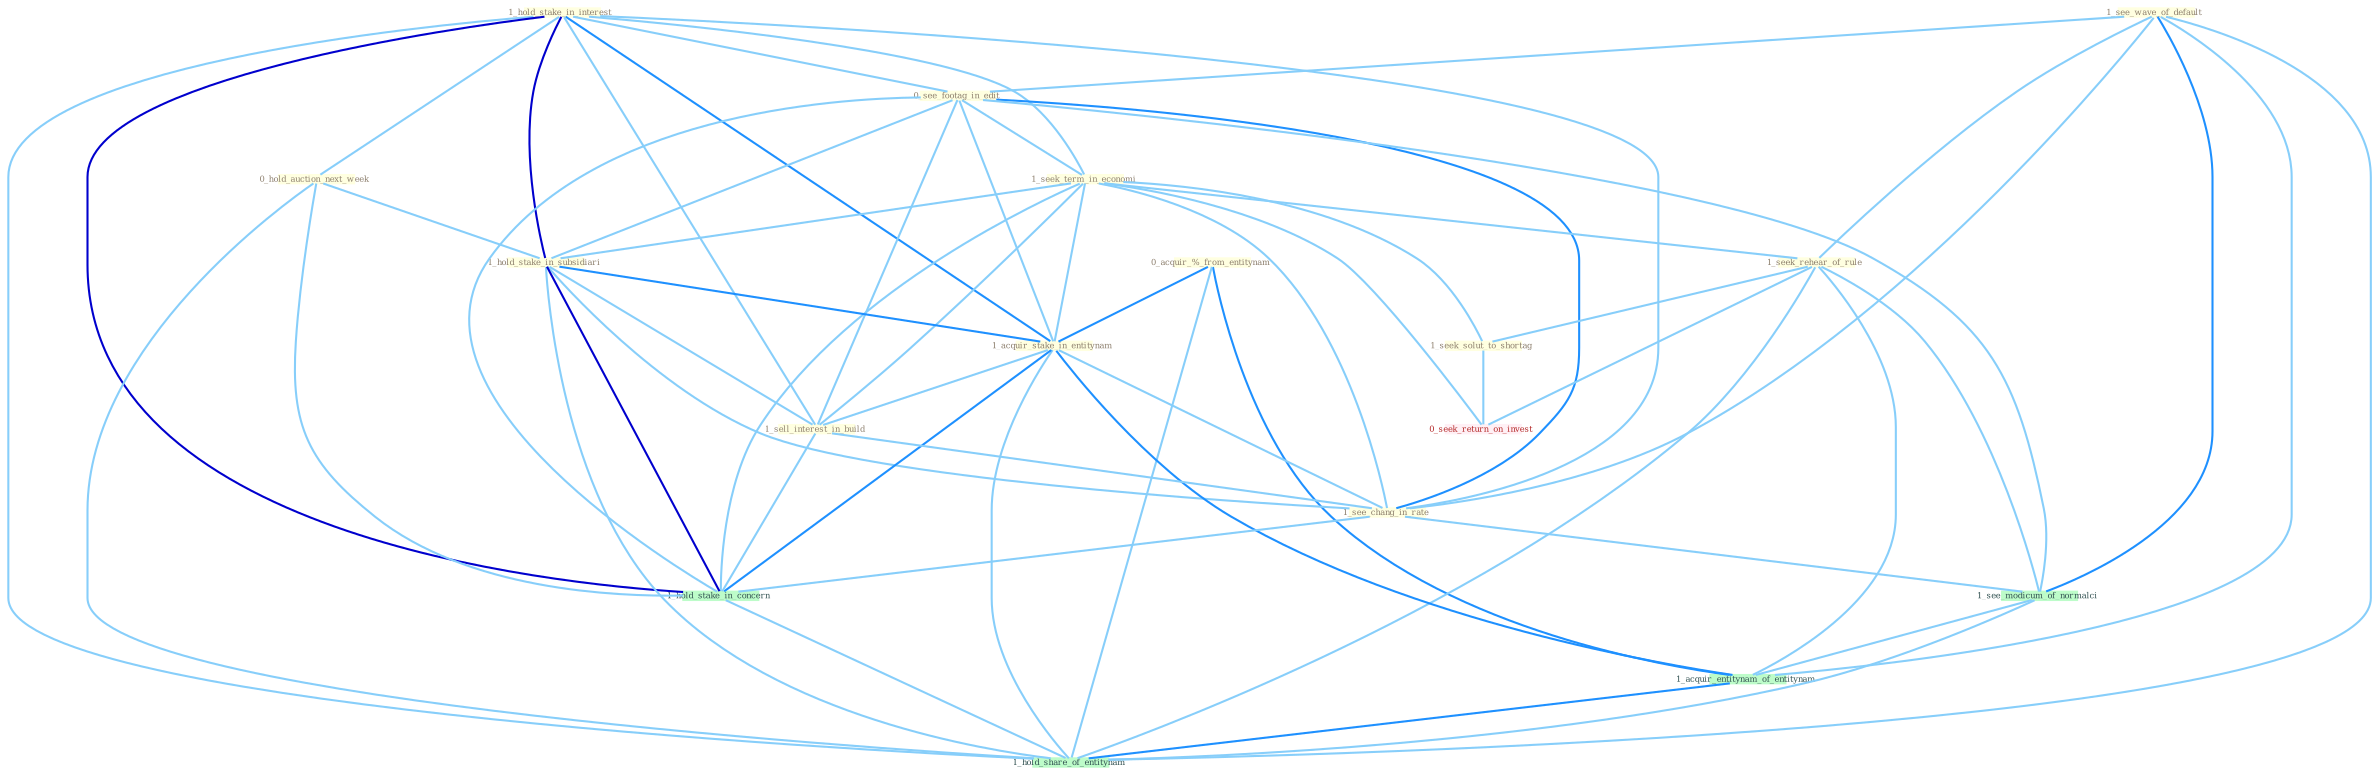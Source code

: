 Graph G{ 
    node
    [shape=polygon,style=filled,width=.5,height=.06,color="#BDFCC9",fixedsize=true,fontsize=4,
    fontcolor="#2f4f4f"];
    {node
    [color="#ffffe0", fontcolor="#8b7d6b"] "0_acquir_%_from_entitynam " "1_hold_stake_in_interest " "1_see_wave_of_default " "0_see_footag_in_edit " "0_hold_auction_next_week " "1_seek_term_in_economi " "1_hold_stake_in_subsidiari " "1_seek_rehear_of_rule " "1_seek_solut_to_shortag " "1_acquir_stake_in_entitynam " "1_sell_interest_in_build " "1_see_chang_in_rate "}
{node [color="#fff0f5", fontcolor="#b22222"] "0_seek_return_on_invest "}
edge [color="#B0E2FF"];

	"0_acquir_%_from_entitynam " -- "1_acquir_stake_in_entitynam " [w="2", color="#1e90ff" , len=0.8];
	"0_acquir_%_from_entitynam " -- "1_acquir_entitynam_of_entitynam " [w="2", color="#1e90ff" , len=0.8];
	"0_acquir_%_from_entitynam " -- "1_hold_share_of_entitynam " [w="1", color="#87cefa" ];
	"1_hold_stake_in_interest " -- "0_see_footag_in_edit " [w="1", color="#87cefa" ];
	"1_hold_stake_in_interest " -- "0_hold_auction_next_week " [w="1", color="#87cefa" ];
	"1_hold_stake_in_interest " -- "1_seek_term_in_economi " [w="1", color="#87cefa" ];
	"1_hold_stake_in_interest " -- "1_hold_stake_in_subsidiari " [w="3", color="#0000cd" , len=0.6];
	"1_hold_stake_in_interest " -- "1_acquir_stake_in_entitynam " [w="2", color="#1e90ff" , len=0.8];
	"1_hold_stake_in_interest " -- "1_sell_interest_in_build " [w="1", color="#87cefa" ];
	"1_hold_stake_in_interest " -- "1_see_chang_in_rate " [w="1", color="#87cefa" ];
	"1_hold_stake_in_interest " -- "1_hold_stake_in_concern " [w="3", color="#0000cd" , len=0.6];
	"1_hold_stake_in_interest " -- "1_hold_share_of_entitynam " [w="1", color="#87cefa" ];
	"1_see_wave_of_default " -- "0_see_footag_in_edit " [w="1", color="#87cefa" ];
	"1_see_wave_of_default " -- "1_seek_rehear_of_rule " [w="1", color="#87cefa" ];
	"1_see_wave_of_default " -- "1_see_chang_in_rate " [w="1", color="#87cefa" ];
	"1_see_wave_of_default " -- "1_see_modicum_of_normalci " [w="2", color="#1e90ff" , len=0.8];
	"1_see_wave_of_default " -- "1_acquir_entitynam_of_entitynam " [w="1", color="#87cefa" ];
	"1_see_wave_of_default " -- "1_hold_share_of_entitynam " [w="1", color="#87cefa" ];
	"0_see_footag_in_edit " -- "1_seek_term_in_economi " [w="1", color="#87cefa" ];
	"0_see_footag_in_edit " -- "1_hold_stake_in_subsidiari " [w="1", color="#87cefa" ];
	"0_see_footag_in_edit " -- "1_acquir_stake_in_entitynam " [w="1", color="#87cefa" ];
	"0_see_footag_in_edit " -- "1_sell_interest_in_build " [w="1", color="#87cefa" ];
	"0_see_footag_in_edit " -- "1_see_chang_in_rate " [w="2", color="#1e90ff" , len=0.8];
	"0_see_footag_in_edit " -- "1_hold_stake_in_concern " [w="1", color="#87cefa" ];
	"0_see_footag_in_edit " -- "1_see_modicum_of_normalci " [w="1", color="#87cefa" ];
	"0_hold_auction_next_week " -- "1_hold_stake_in_subsidiari " [w="1", color="#87cefa" ];
	"0_hold_auction_next_week " -- "1_hold_stake_in_concern " [w="1", color="#87cefa" ];
	"0_hold_auction_next_week " -- "1_hold_share_of_entitynam " [w="1", color="#87cefa" ];
	"1_seek_term_in_economi " -- "1_hold_stake_in_subsidiari " [w="1", color="#87cefa" ];
	"1_seek_term_in_economi " -- "1_seek_rehear_of_rule " [w="1", color="#87cefa" ];
	"1_seek_term_in_economi " -- "1_seek_solut_to_shortag " [w="1", color="#87cefa" ];
	"1_seek_term_in_economi " -- "1_acquir_stake_in_entitynam " [w="1", color="#87cefa" ];
	"1_seek_term_in_economi " -- "1_sell_interest_in_build " [w="1", color="#87cefa" ];
	"1_seek_term_in_economi " -- "1_see_chang_in_rate " [w="1", color="#87cefa" ];
	"1_seek_term_in_economi " -- "1_hold_stake_in_concern " [w="1", color="#87cefa" ];
	"1_seek_term_in_economi " -- "0_seek_return_on_invest " [w="1", color="#87cefa" ];
	"1_hold_stake_in_subsidiari " -- "1_acquir_stake_in_entitynam " [w="2", color="#1e90ff" , len=0.8];
	"1_hold_stake_in_subsidiari " -- "1_sell_interest_in_build " [w="1", color="#87cefa" ];
	"1_hold_stake_in_subsidiari " -- "1_see_chang_in_rate " [w="1", color="#87cefa" ];
	"1_hold_stake_in_subsidiari " -- "1_hold_stake_in_concern " [w="3", color="#0000cd" , len=0.6];
	"1_hold_stake_in_subsidiari " -- "1_hold_share_of_entitynam " [w="1", color="#87cefa" ];
	"1_seek_rehear_of_rule " -- "1_seek_solut_to_shortag " [w="1", color="#87cefa" ];
	"1_seek_rehear_of_rule " -- "0_seek_return_on_invest " [w="1", color="#87cefa" ];
	"1_seek_rehear_of_rule " -- "1_see_modicum_of_normalci " [w="1", color="#87cefa" ];
	"1_seek_rehear_of_rule " -- "1_acquir_entitynam_of_entitynam " [w="1", color="#87cefa" ];
	"1_seek_rehear_of_rule " -- "1_hold_share_of_entitynam " [w="1", color="#87cefa" ];
	"1_seek_solut_to_shortag " -- "0_seek_return_on_invest " [w="1", color="#87cefa" ];
	"1_acquir_stake_in_entitynam " -- "1_sell_interest_in_build " [w="1", color="#87cefa" ];
	"1_acquir_stake_in_entitynam " -- "1_see_chang_in_rate " [w="1", color="#87cefa" ];
	"1_acquir_stake_in_entitynam " -- "1_hold_stake_in_concern " [w="2", color="#1e90ff" , len=0.8];
	"1_acquir_stake_in_entitynam " -- "1_acquir_entitynam_of_entitynam " [w="2", color="#1e90ff" , len=0.8];
	"1_acquir_stake_in_entitynam " -- "1_hold_share_of_entitynam " [w="1", color="#87cefa" ];
	"1_sell_interest_in_build " -- "1_see_chang_in_rate " [w="1", color="#87cefa" ];
	"1_sell_interest_in_build " -- "1_hold_stake_in_concern " [w="1", color="#87cefa" ];
	"1_see_chang_in_rate " -- "1_hold_stake_in_concern " [w="1", color="#87cefa" ];
	"1_see_chang_in_rate " -- "1_see_modicum_of_normalci " [w="1", color="#87cefa" ];
	"1_hold_stake_in_concern " -- "1_hold_share_of_entitynam " [w="1", color="#87cefa" ];
	"1_see_modicum_of_normalci " -- "1_acquir_entitynam_of_entitynam " [w="1", color="#87cefa" ];
	"1_see_modicum_of_normalci " -- "1_hold_share_of_entitynam " [w="1", color="#87cefa" ];
	"1_acquir_entitynam_of_entitynam " -- "1_hold_share_of_entitynam " [w="2", color="#1e90ff" , len=0.8];
}